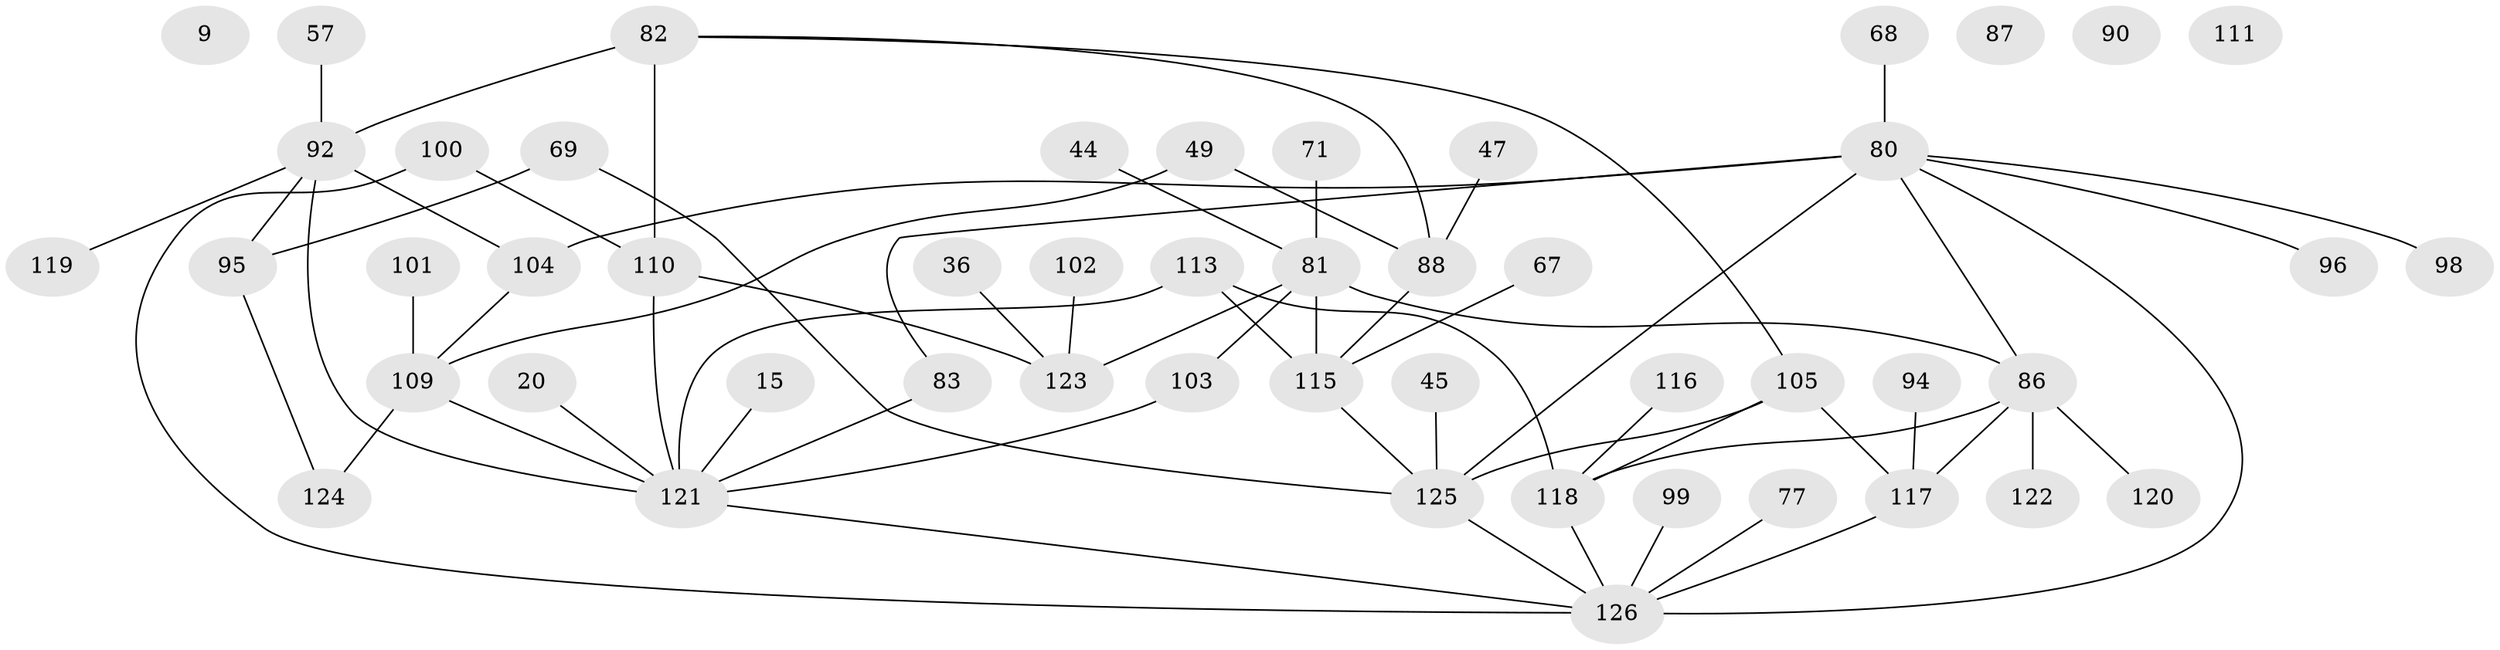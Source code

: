 // original degree distribution, {1: 0.23809523809523808, 2: 0.2777777777777778, 6: 0.031746031746031744, 4: 0.0873015873015873, 3: 0.2777777777777778, 0: 0.031746031746031744, 7: 0.007936507936507936, 5: 0.047619047619047616}
// Generated by graph-tools (version 1.1) at 2025/43/03/04/25 21:43:28]
// undirected, 50 vertices, 65 edges
graph export_dot {
graph [start="1"]
  node [color=gray90,style=filled];
  9;
  15;
  20;
  36 [super="+4"];
  44;
  45;
  47;
  49;
  57;
  67;
  68;
  69;
  71;
  77;
  80 [super="+24+19+14"];
  81 [super="+48"];
  82 [super="+79"];
  83;
  86 [super="+54"];
  87;
  88 [super="+35"];
  90;
  92 [super="+31+3+56+72"];
  94 [super="+53"];
  95;
  96;
  98 [super="+33"];
  99 [super="+46"];
  100 [super="+59"];
  101;
  102;
  103 [super="+50"];
  104;
  105 [super="+74"];
  109 [super="+26+52+65+63"];
  110 [super="+40"];
  111;
  113 [super="+106+108+32+64"];
  115 [super="+22"];
  116;
  117 [super="+10+84+76+107+78+97"];
  118 [super="+51+75"];
  119 [super="+112"];
  120;
  121 [super="+28+114+91"];
  122;
  123 [super="+38"];
  124 [super="+89"];
  125 [super="+61"];
  126 [super="+93"];
  15 -- 121;
  20 -- 121;
  36 -- 123;
  44 -- 81;
  45 -- 125;
  47 -- 88;
  49 -- 88;
  49 -- 109;
  57 -- 92;
  67 -- 115;
  68 -- 80;
  69 -- 95;
  69 -- 125;
  71 -- 81;
  77 -- 126;
  80 -- 83;
  80 -- 86;
  80 -- 104;
  80 -- 96;
  80 -- 125 [weight=2];
  80 -- 98;
  80 -- 126;
  81 -- 86;
  81 -- 115 [weight=2];
  81 -- 103;
  81 -- 123;
  82 -- 110 [weight=2];
  82 -- 92 [weight=2];
  82 -- 88;
  82 -- 105;
  83 -- 121;
  86 -- 117;
  86 -- 118 [weight=2];
  86 -- 120 [weight=2];
  86 -- 122;
  88 -- 115 [weight=2];
  92 -- 95 [weight=2];
  92 -- 104;
  92 -- 119;
  92 -- 121;
  94 -- 117 [weight=3];
  95 -- 124;
  99 -- 126;
  100 -- 110;
  100 -- 126;
  101 -- 109;
  102 -- 123;
  103 -- 121;
  104 -- 109;
  105 -- 118;
  105 -- 125;
  105 -- 117;
  109 -- 121 [weight=2];
  109 -- 124;
  110 -- 121;
  110 -- 123 [weight=2];
  113 -- 115;
  113 -- 121;
  113 -- 118;
  115 -- 125;
  116 -- 118;
  117 -- 126 [weight=2];
  118 -- 126;
  121 -- 126 [weight=2];
  125 -- 126;
}
